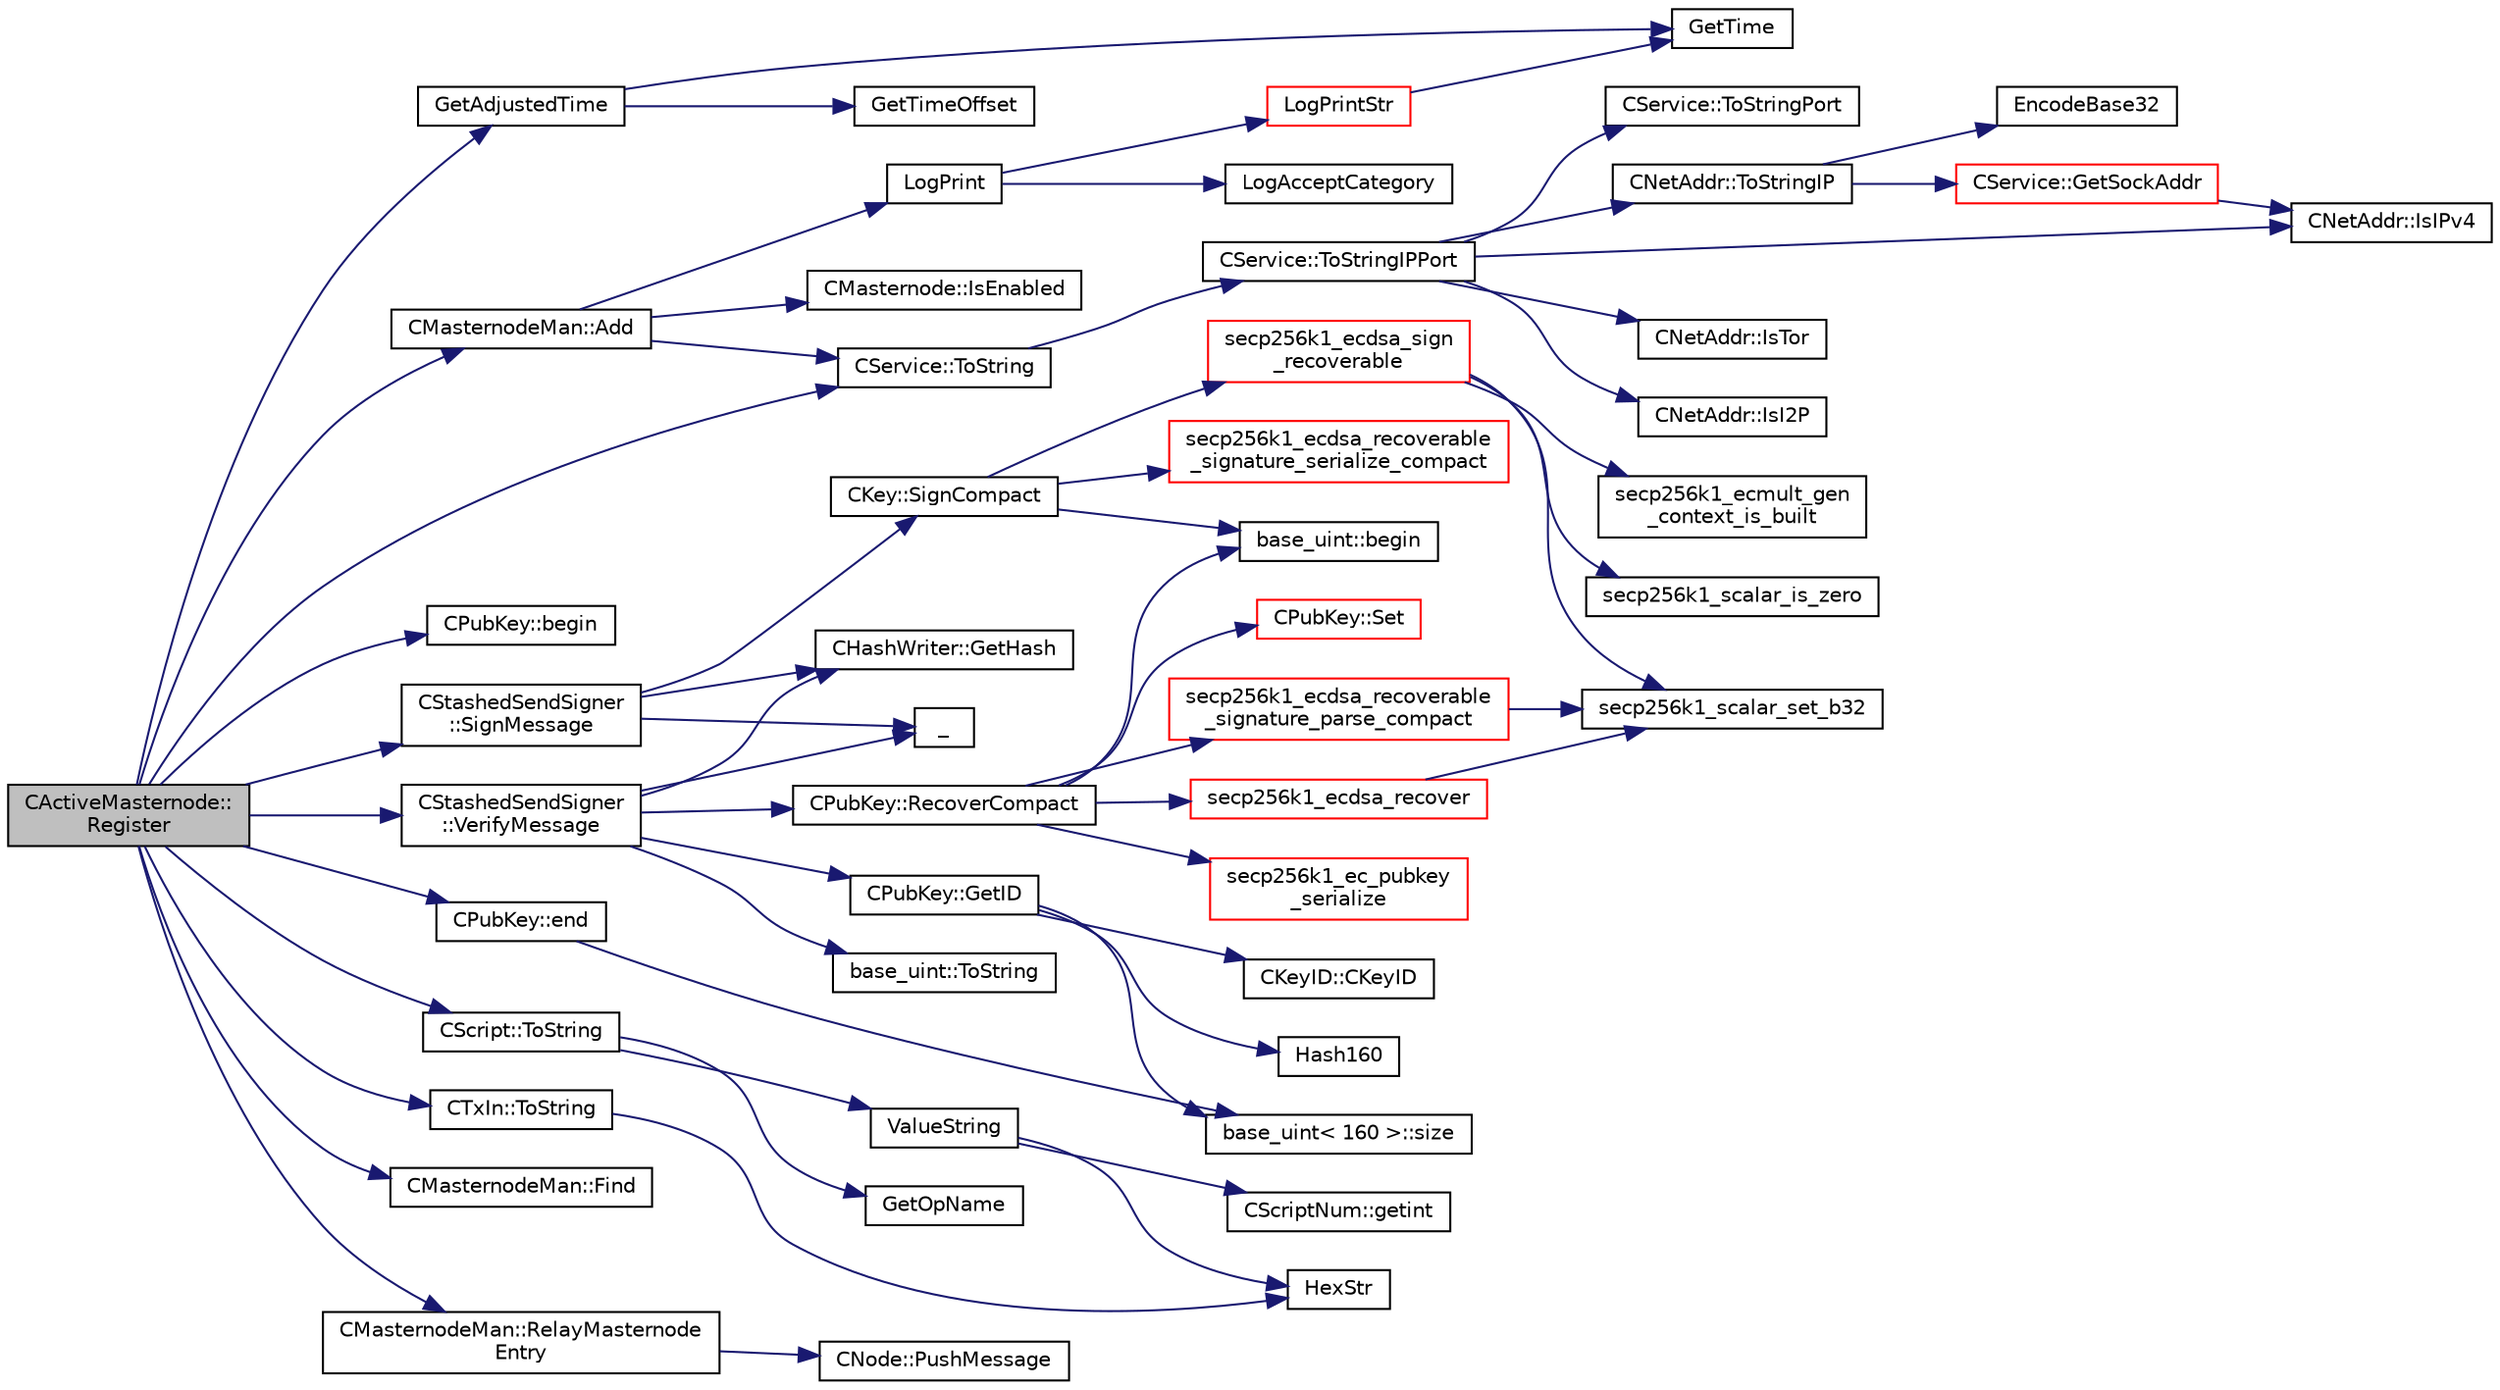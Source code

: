digraph "CActiveMasternode::Register"
{
  edge [fontname="Helvetica",fontsize="10",labelfontname="Helvetica",labelfontsize="10"];
  node [fontname="Helvetica",fontsize="10",shape=record];
  rankdir="LR";
  Node757 [label="CActiveMasternode::\lRegister",height=0.2,width=0.4,color="black", fillcolor="grey75", style="filled", fontcolor="black"];
  Node757 -> Node758 [color="midnightblue",fontsize="10",style="solid",fontname="Helvetica"];
  Node758 [label="GetAdjustedTime",height=0.2,width=0.4,color="black", fillcolor="white", style="filled",URL="$df/d2d/util_8cpp.html#a09f81b9c7650f898cf3cf305b87547e6"];
  Node758 -> Node759 [color="midnightblue",fontsize="10",style="solid",fontname="Helvetica"];
  Node759 [label="GetTime",height=0.2,width=0.4,color="black", fillcolor="white", style="filled",URL="$df/d2d/util_8cpp.html#a46fac5fba8ba905b5f9acb364f5d8c6f"];
  Node758 -> Node760 [color="midnightblue",fontsize="10",style="solid",fontname="Helvetica"];
  Node760 [label="GetTimeOffset",height=0.2,width=0.4,color="black", fillcolor="white", style="filled",URL="$df/d2d/util_8cpp.html#a50ca5344c75631267633f15cfe5e983e"];
  Node757 -> Node761 [color="midnightblue",fontsize="10",style="solid",fontname="Helvetica"];
  Node761 [label="CPubKey::begin",height=0.2,width=0.4,color="black", fillcolor="white", style="filled",URL="$da/d4e/class_c_pub_key.html#a859ab9909d68092d6d4fc739237ab358"];
  Node757 -> Node762 [color="midnightblue",fontsize="10",style="solid",fontname="Helvetica"];
  Node762 [label="CPubKey::end",height=0.2,width=0.4,color="black", fillcolor="white", style="filled",URL="$da/d4e/class_c_pub_key.html#a1d6fb1ec2b45fb229f549215d6a23dbc"];
  Node762 -> Node763 [color="midnightblue",fontsize="10",style="solid",fontname="Helvetica"];
  Node763 [label="base_uint\< 160 \>::size",height=0.2,width=0.4,color="black", fillcolor="white", style="filled",URL="$da/df7/classbase__uint.html#a1f49b034e686269601ea89b0319b8004"];
  Node757 -> Node764 [color="midnightblue",fontsize="10",style="solid",fontname="Helvetica"];
  Node764 [label="CService::ToString",height=0.2,width=0.4,color="black", fillcolor="white", style="filled",URL="$d3/dcc/class_c_service.html#a225473158bc07c87a6a862160d73cfea"];
  Node764 -> Node765 [color="midnightblue",fontsize="10",style="solid",fontname="Helvetica"];
  Node765 [label="CService::ToStringIPPort",height=0.2,width=0.4,color="black", fillcolor="white", style="filled",URL="$d3/dcc/class_c_service.html#a224204c838b12eeb49ca7eabe6f75004"];
  Node765 -> Node766 [color="midnightblue",fontsize="10",style="solid",fontname="Helvetica"];
  Node766 [label="CNetAddr::IsIPv4",height=0.2,width=0.4,color="black", fillcolor="white", style="filled",URL="$d3/dc3/class_c_net_addr.html#a7021b79e9a33c342b68db09dbb6c2293"];
  Node765 -> Node767 [color="midnightblue",fontsize="10",style="solid",fontname="Helvetica"];
  Node767 [label="CNetAddr::IsTor",height=0.2,width=0.4,color="black", fillcolor="white", style="filled",URL="$d3/dc3/class_c_net_addr.html#a4db37b4997ff3b8c57959f2aa915a9a3"];
  Node765 -> Node768 [color="midnightblue",fontsize="10",style="solid",fontname="Helvetica"];
  Node768 [label="CNetAddr::IsI2P",height=0.2,width=0.4,color="black", fillcolor="white", style="filled",URL="$d3/dc3/class_c_net_addr.html#afc07b09ccfd8406c5aa30ce009727eab"];
  Node765 -> Node769 [color="midnightblue",fontsize="10",style="solid",fontname="Helvetica"];
  Node769 [label="CNetAddr::ToStringIP",height=0.2,width=0.4,color="black", fillcolor="white", style="filled",URL="$d3/dc3/class_c_net_addr.html#a0c8d9b5ed3824546ff4dccca3b28b073"];
  Node769 -> Node770 [color="midnightblue",fontsize="10",style="solid",fontname="Helvetica"];
  Node770 [label="EncodeBase32",height=0.2,width=0.4,color="black", fillcolor="white", style="filled",URL="$df/d2d/util_8cpp.html#a71aa75e646de8a10971f887bc71d9a75"];
  Node769 -> Node771 [color="midnightblue",fontsize="10",style="solid",fontname="Helvetica"];
  Node771 [label="CService::GetSockAddr",height=0.2,width=0.4,color="red", fillcolor="white", style="filled",URL="$d3/dcc/class_c_service.html#ac4c6d655fab3af40937f0b0c65581745"];
  Node771 -> Node766 [color="midnightblue",fontsize="10",style="solid",fontname="Helvetica"];
  Node765 -> Node778 [color="midnightblue",fontsize="10",style="solid",fontname="Helvetica"];
  Node778 [label="CService::ToStringPort",height=0.2,width=0.4,color="black", fillcolor="white", style="filled",URL="$d3/dcc/class_c_service.html#a95d6f24b6a613fca24734ba4e38ef3dc"];
  Node757 -> Node779 [color="midnightblue",fontsize="10",style="solid",fontname="Helvetica"];
  Node779 [label="CScript::ToString",height=0.2,width=0.4,color="black", fillcolor="white", style="filled",URL="$d9/d4b/class_c_script.html#a75ea7216fa3b083fe7efffe72704c3b7"];
  Node779 -> Node780 [color="midnightblue",fontsize="10",style="solid",fontname="Helvetica"];
  Node780 [label="ValueString",height=0.2,width=0.4,color="black", fillcolor="white", style="filled",URL="$dd/d0f/script_8cpp.html#ab545c0a3638ba9151370e91fac78f48d"];
  Node780 -> Node781 [color="midnightblue",fontsize="10",style="solid",fontname="Helvetica"];
  Node781 [label="CScriptNum::getint",height=0.2,width=0.4,color="black", fillcolor="white", style="filled",URL="$d8/d95/class_c_script_num.html#ae205465ff5e3cfef3f2f6d29d3ee250d"];
  Node780 -> Node782 [color="midnightblue",fontsize="10",style="solid",fontname="Helvetica"];
  Node782 [label="HexStr",height=0.2,width=0.4,color="black", fillcolor="white", style="filled",URL="$d8/d3c/util_8h.html#ace13a819ca4e98c22847d26b3b357e75"];
  Node779 -> Node783 [color="midnightblue",fontsize="10",style="solid",fontname="Helvetica"];
  Node783 [label="GetOpName",height=0.2,width=0.4,color="black", fillcolor="white", style="filled",URL="$dd/d0f/script_8cpp.html#a573587022d52d3542eb6fbf5a1190489"];
  Node757 -> Node784 [color="midnightblue",fontsize="10",style="solid",fontname="Helvetica"];
  Node784 [label="CStashedSendSigner\l::SignMessage",height=0.2,width=0.4,color="black", fillcolor="white", style="filled",URL="$da/d0a/class_c_stashed_send_signer.html#a3a9275044c94eabef7ed9c2fdf35d2f6",tooltip="Sign the message, returns true if successful. "];
  Node784 -> Node785 [color="midnightblue",fontsize="10",style="solid",fontname="Helvetica"];
  Node785 [label="CKey::SignCompact",height=0.2,width=0.4,color="black", fillcolor="white", style="filled",URL="$d2/d63/class_c_key.html#afe77d80889aa68e92e6882e75424cfb8"];
  Node785 -> Node786 [color="midnightblue",fontsize="10",style="solid",fontname="Helvetica"];
  Node786 [label="secp256k1_ecdsa_sign\l_recoverable",height=0.2,width=0.4,color="red", fillcolor="white", style="filled",URL="$d9/d84/secp256k1__recovery_8h.html#a1b1f4423a232f681e90e5f9d28f3d148",tooltip="Create a recoverable ECDSA signature. "];
  Node786 -> Node787 [color="midnightblue",fontsize="10",style="solid",fontname="Helvetica"];
  Node787 [label="secp256k1_ecmult_gen\l_context_is_built",height=0.2,width=0.4,color="black", fillcolor="white", style="filled",URL="$d6/d76/ecmult__gen_8h.html#a9a40662d6ed2cbab43dbddc25f570f97"];
  Node786 -> Node788 [color="midnightblue",fontsize="10",style="solid",fontname="Helvetica"];
  Node788 [label="secp256k1_scalar_set_b32",height=0.2,width=0.4,color="black", fillcolor="white", style="filled",URL="$db/d94/scalar_8h.html#a25cc2d45ae1d1765d07c3313cdf46fa0",tooltip="Set a scalar from a big endian byte array. "];
  Node786 -> Node789 [color="midnightblue",fontsize="10",style="solid",fontname="Helvetica"];
  Node789 [label="secp256k1_scalar_is_zero",height=0.2,width=0.4,color="black", fillcolor="white", style="filled",URL="$db/d94/scalar_8h.html#a3f0ac84fe49a1c1f51212582a2c149d4",tooltip="Check whether a scalar equals zero. "];
  Node785 -> Node794 [color="midnightblue",fontsize="10",style="solid",fontname="Helvetica"];
  Node794 [label="base_uint::begin",height=0.2,width=0.4,color="black", fillcolor="white", style="filled",URL="$da/df7/classbase__uint.html#aaa32054bf4e8fbb31d54a75f6065174d"];
  Node785 -> Node795 [color="midnightblue",fontsize="10",style="solid",fontname="Helvetica"];
  Node795 [label="secp256k1_ecdsa_recoverable\l_signature_serialize_compact",height=0.2,width=0.4,color="red", fillcolor="white", style="filled",URL="$d9/d84/secp256k1__recovery_8h.html#a12f08c89ceb61949c6a4ec6eb2511185",tooltip="Serialize an ECDSA signature in compact format (64 bytes + recovery id). "];
  Node784 -> Node797 [color="midnightblue",fontsize="10",style="solid",fontname="Helvetica"];
  Node797 [label="CHashWriter::GetHash",height=0.2,width=0.4,color="black", fillcolor="white", style="filled",URL="$d2/def/class_c_hash_writer.html#ae94a937211502eabf19477630090093a"];
  Node784 -> Node798 [color="midnightblue",fontsize="10",style="solid",fontname="Helvetica"];
  Node798 [label="_",height=0.2,width=0.4,color="black", fillcolor="white", style="filled",URL="$d9/d6d/ui__interface_8h.html#aad133bb6103b53cebf03fd01e2f11ba1",tooltip="Translation function: Call Translate signal on UI interface, which returns a boost::optional result..."];
  Node757 -> Node799 [color="midnightblue",fontsize="10",style="solid",fontname="Helvetica"];
  Node799 [label="CStashedSendSigner\l::VerifyMessage",height=0.2,width=0.4,color="black", fillcolor="white", style="filled",URL="$da/d0a/class_c_stashed_send_signer.html#a917e4eb567f2005a73ef59bafcf46bd4",tooltip="Verify the message, returns true if succcessful. "];
  Node799 -> Node800 [color="midnightblue",fontsize="10",style="solid",fontname="Helvetica"];
  Node800 [label="CPubKey::RecoverCompact",height=0.2,width=0.4,color="black", fillcolor="white", style="filled",URL="$da/d4e/class_c_pub_key.html#a169505e735a02db385486b0affeb565c"];
  Node800 -> Node801 [color="midnightblue",fontsize="10",style="solid",fontname="Helvetica"];
  Node801 [label="secp256k1_ecdsa_recoverable\l_signature_parse_compact",height=0.2,width=0.4,color="red", fillcolor="white", style="filled",URL="$d9/d84/secp256k1__recovery_8h.html#a6699b45dc75be70f028ac7d8ffaba46e",tooltip="Parse a compact ECDSA signature (64 bytes + recovery id). "];
  Node801 -> Node788 [color="midnightblue",fontsize="10",style="solid",fontname="Helvetica"];
  Node800 -> Node802 [color="midnightblue",fontsize="10",style="solid",fontname="Helvetica"];
  Node802 [label="secp256k1_ecdsa_recover",height=0.2,width=0.4,color="red", fillcolor="white", style="filled",URL="$d9/d84/secp256k1__recovery_8h.html#a7e156c6f4be24b07f4a563210dcb1a2e",tooltip="Recover an ECDSA public key from a signature. "];
  Node802 -> Node788 [color="midnightblue",fontsize="10",style="solid",fontname="Helvetica"];
  Node800 -> Node794 [color="midnightblue",fontsize="10",style="solid",fontname="Helvetica"];
  Node800 -> Node825 [color="midnightblue",fontsize="10",style="solid",fontname="Helvetica"];
  Node825 [label="secp256k1_ec_pubkey\l_serialize",height=0.2,width=0.4,color="red", fillcolor="white", style="filled",URL="$d7/dd3/secp256k1_8h.html#a34977bf00322e510e881160c421836d7",tooltip="Serialize a pubkey object into a serialized byte sequence. "];
  Node800 -> Node831 [color="midnightblue",fontsize="10",style="solid",fontname="Helvetica"];
  Node831 [label="CPubKey::Set",height=0.2,width=0.4,color="red", fillcolor="white", style="filled",URL="$da/d4e/class_c_pub_key.html#af59bc1d3be119c1f8b49d3c1e2c0797b"];
  Node799 -> Node797 [color="midnightblue",fontsize="10",style="solid",fontname="Helvetica"];
  Node799 -> Node798 [color="midnightblue",fontsize="10",style="solid",fontname="Helvetica"];
  Node799 -> Node832 [color="midnightblue",fontsize="10",style="solid",fontname="Helvetica"];
  Node832 [label="CPubKey::GetID",height=0.2,width=0.4,color="black", fillcolor="white", style="filled",URL="$da/d4e/class_c_pub_key.html#a2675f7e6f72eff68e7a5227289feb021"];
  Node832 -> Node833 [color="midnightblue",fontsize="10",style="solid",fontname="Helvetica"];
  Node833 [label="CKeyID::CKeyID",height=0.2,width=0.4,color="black", fillcolor="white", style="filled",URL="$dd/d88/class_c_key_i_d.html#a01dbd3c37820a2ffe89d106c6a7cf53d"];
  Node832 -> Node834 [color="midnightblue",fontsize="10",style="solid",fontname="Helvetica"];
  Node834 [label="Hash160",height=0.2,width=0.4,color="black", fillcolor="white", style="filled",URL="$db/dfb/hash_8h.html#a4490f70ddae16e9e48460a0416a48a6b"];
  Node832 -> Node763 [color="midnightblue",fontsize="10",style="solid",fontname="Helvetica"];
  Node799 -> Node835 [color="midnightblue",fontsize="10",style="solid",fontname="Helvetica"];
  Node835 [label="base_uint::ToString",height=0.2,width=0.4,color="black", fillcolor="white", style="filled",URL="$da/df7/classbase__uint.html#acccba4d9d51a0c36261718ca0cbb293b"];
  Node757 -> Node836 [color="midnightblue",fontsize="10",style="solid",fontname="Helvetica"];
  Node836 [label="CMasternodeMan::Find",height=0.2,width=0.4,color="black", fillcolor="white", style="filled",URL="$dc/d6b/class_c_masternode_man.html#aade63e2fbea916e7051819015ef31dc5"];
  Node757 -> Node837 [color="midnightblue",fontsize="10",style="solid",fontname="Helvetica"];
  Node837 [label="CTxIn::ToString",height=0.2,width=0.4,color="black", fillcolor="white", style="filled",URL="$de/da8/class_c_tx_in.html#a9f3dcba8a979ca7007448f8ad1d3c4c1"];
  Node837 -> Node782 [color="midnightblue",fontsize="10",style="solid",fontname="Helvetica"];
  Node757 -> Node838 [color="midnightblue",fontsize="10",style="solid",fontname="Helvetica"];
  Node838 [label="CMasternodeMan::Add",height=0.2,width=0.4,color="black", fillcolor="white", style="filled",URL="$dc/d6b/class_c_masternode_man.html#a8e648f7e96931e683b3fd6c98a4c4715"];
  Node838 -> Node839 [color="midnightblue",fontsize="10",style="solid",fontname="Helvetica"];
  Node839 [label="CMasternode::IsEnabled",height=0.2,width=0.4,color="black", fillcolor="white", style="filled",URL="$d6/dac/class_c_masternode.html#a08782379f6ba10e9087b39f0cef19bce"];
  Node838 -> Node840 [color="midnightblue",fontsize="10",style="solid",fontname="Helvetica"];
  Node840 [label="LogPrint",height=0.2,width=0.4,color="black", fillcolor="white", style="filled",URL="$d8/d3c/util_8h.html#aab1f837a2366f424bdc996fdf6352171"];
  Node840 -> Node841 [color="midnightblue",fontsize="10",style="solid",fontname="Helvetica"];
  Node841 [label="LogAcceptCategory",height=0.2,width=0.4,color="black", fillcolor="white", style="filled",URL="$d8/d3c/util_8h.html#a343d2a13efe00125f78d25dafb0a8d98"];
  Node840 -> Node842 [color="midnightblue",fontsize="10",style="solid",fontname="Helvetica"];
  Node842 [label="LogPrintStr",height=0.2,width=0.4,color="red", fillcolor="white", style="filled",URL="$d8/d3c/util_8h.html#afd4c3002b2797c0560adddb6af3ca1da"];
  Node842 -> Node759 [color="midnightblue",fontsize="10",style="solid",fontname="Helvetica"];
  Node838 -> Node764 [color="midnightblue",fontsize="10",style="solid",fontname="Helvetica"];
  Node757 -> Node850 [color="midnightblue",fontsize="10",style="solid",fontname="Helvetica"];
  Node850 [label="CMasternodeMan::RelayMasternode\lEntry",height=0.2,width=0.4,color="black", fillcolor="white", style="filled",URL="$dc/d6b/class_c_masternode_man.html#a27797aa9e0586f4d3eee2cdb7f7ca371"];
  Node850 -> Node851 [color="midnightblue",fontsize="10",style="solid",fontname="Helvetica"];
  Node851 [label="CNode::PushMessage",height=0.2,width=0.4,color="black", fillcolor="white", style="filled",URL="$d1/d64/class_c_node.html#a204fda3d33404cb37698c085b1583ab2"];
}
